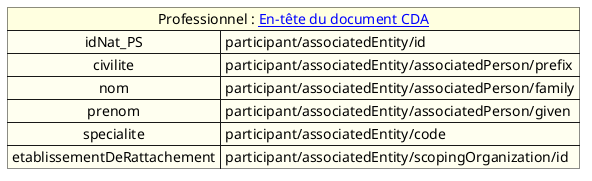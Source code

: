 @startuml

map "Professionnel : [[contenu_dossier_entete_cda.html En-tête du document CDA]]"  as Professionnel #back:Ivory;header:LightYellow{
    idNat_PS => participant/associatedEntity/id
    civilite => participant/associatedEntity/associatedPerson/prefix
    nom => participant/associatedEntity/associatedPerson/family
    prenom => participant/associatedEntity/associatedPerson/given
    specialite => participant/associatedEntity/code
    etablissementDeRattachement => participant/associatedEntity/scopingOrganization/id
}


@enduml